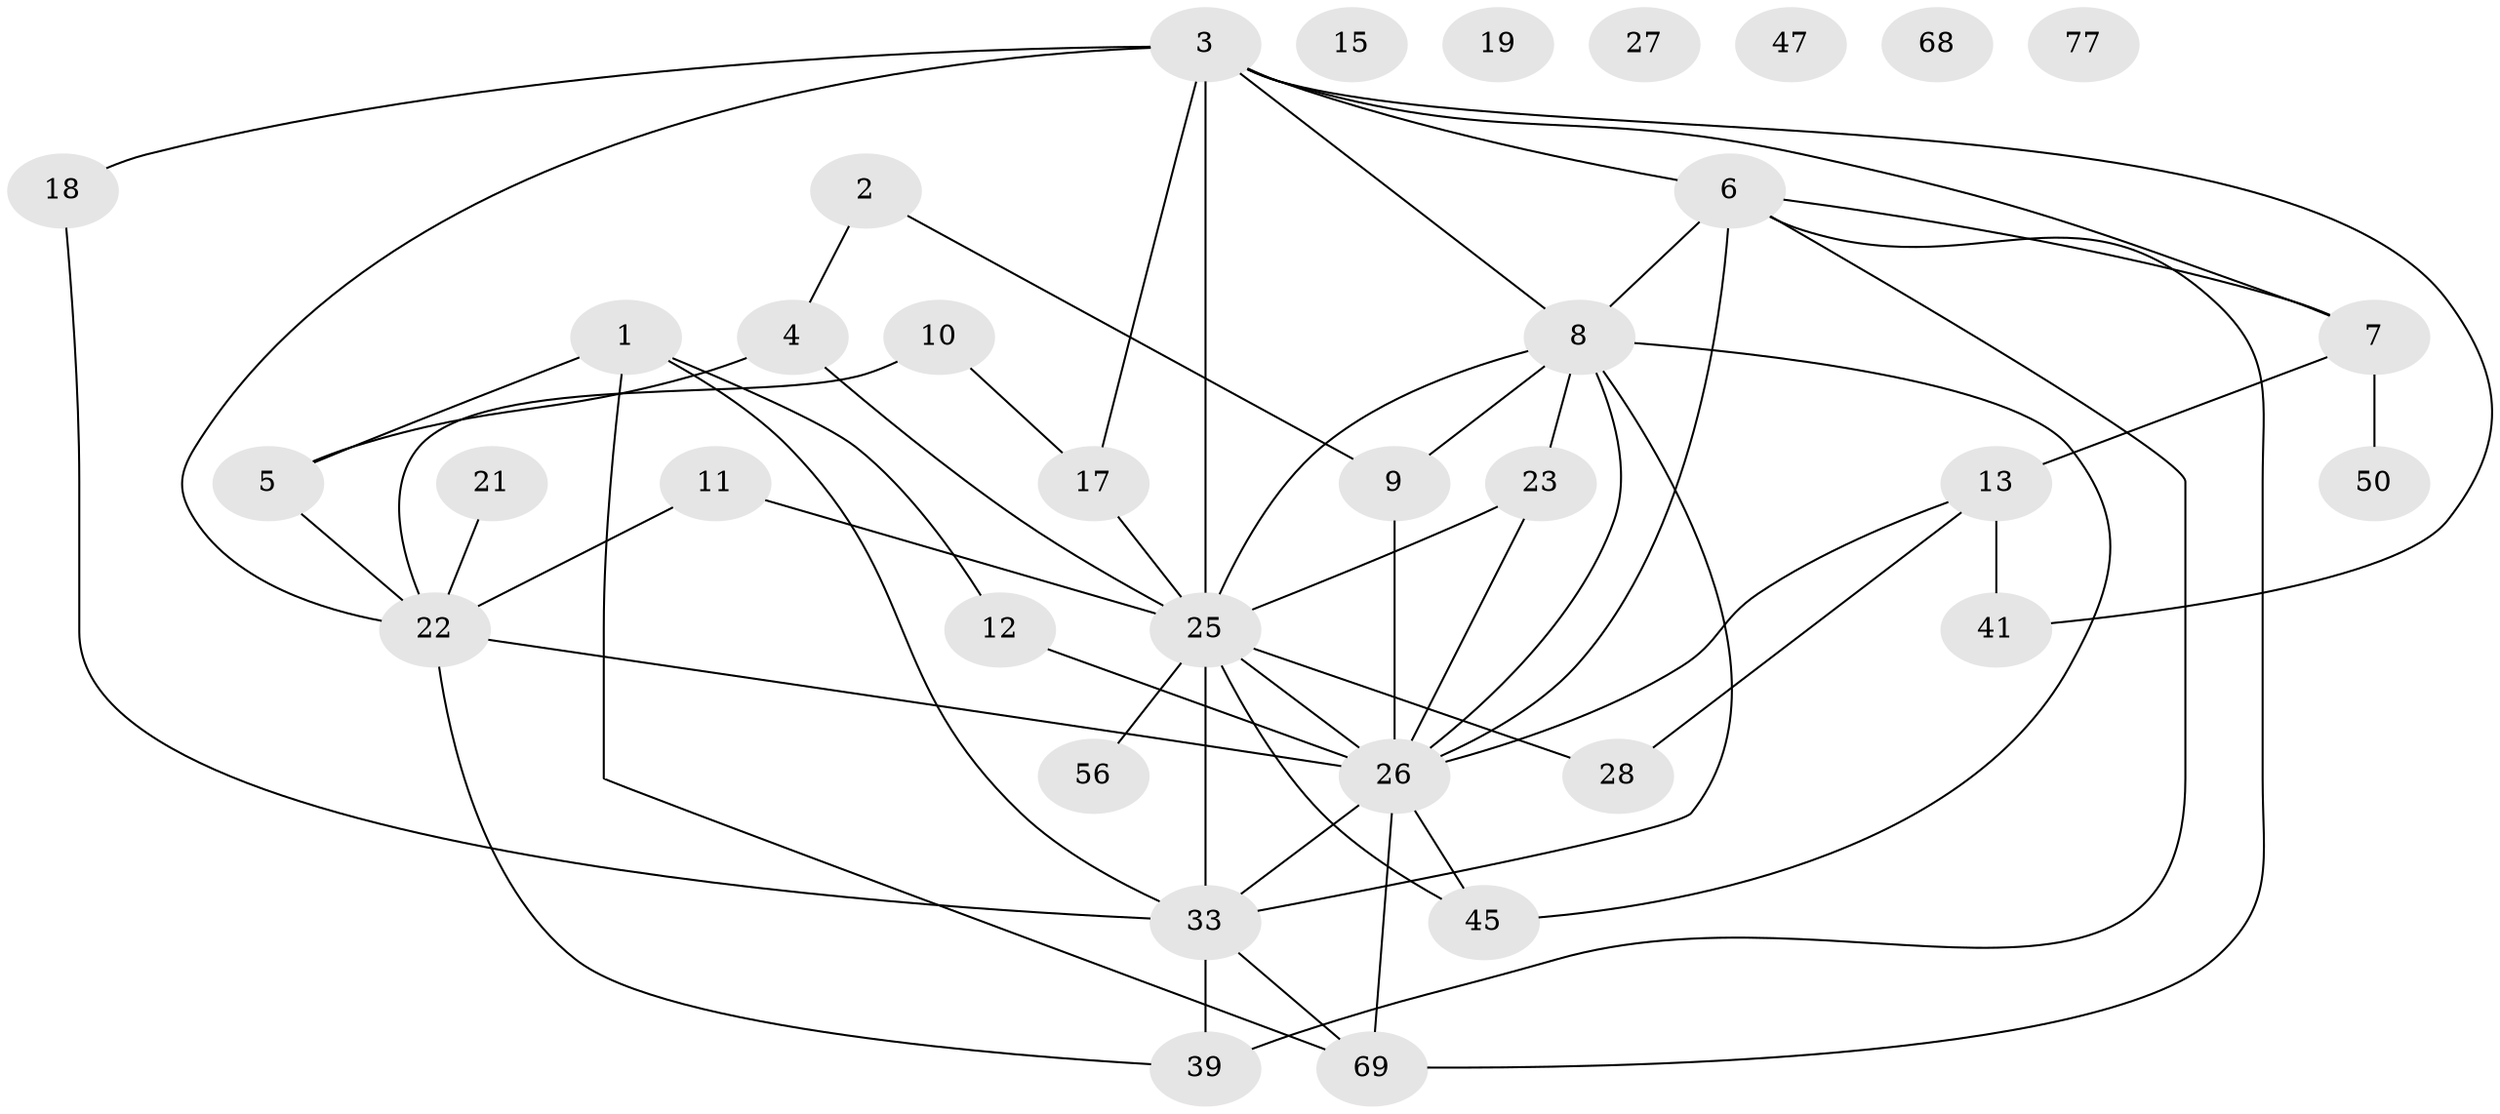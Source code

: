 // original degree distribution, {4: 0.22784810126582278, 2: 0.25316455696202533, 1: 0.11392405063291139, 3: 0.189873417721519, 0: 0.0759493670886076, 6: 0.0379746835443038, 5: 0.08860759493670886, 7: 0.012658227848101266}
// Generated by graph-tools (version 1.1) at 2025/16/03/04/25 18:16:47]
// undirected, 34 vertices, 56 edges
graph export_dot {
graph [start="1"]
  node [color=gray90,style=filled];
  1;
  2;
  3 [super="+37+36"];
  4 [super="+38"];
  5 [super="+24"];
  6 [super="+66+14"];
  7 [super="+31"];
  8 [super="+72+16"];
  9 [super="+67+53"];
  10;
  11 [super="+29"];
  12 [super="+73"];
  13 [super="+43+49+30+57"];
  15;
  17 [super="+59"];
  18;
  19;
  21 [super="+52"];
  22 [super="+48+40"];
  23;
  25 [super="+44+74+76+32"];
  26 [super="+35+42+51+46"];
  27;
  28;
  33 [super="+65+54"];
  39 [super="+71"];
  41;
  45;
  47;
  50;
  56;
  68;
  69 [super="+78"];
  77;
  1 -- 12;
  1 -- 69;
  1 -- 5;
  1 -- 33;
  2 -- 4;
  2 -- 9;
  3 -- 25 [weight=2];
  3 -- 8 [weight=2];
  3 -- 41;
  3 -- 17;
  3 -- 18 [weight=2];
  3 -- 22;
  3 -- 7;
  3 -- 6;
  4 -- 25 [weight=2];
  4 -- 5;
  5 -- 22;
  6 -- 39;
  6 -- 69;
  6 -- 26 [weight=2];
  6 -- 7;
  6 -- 8 [weight=2];
  7 -- 50;
  7 -- 13 [weight=2];
  8 -- 45;
  8 -- 9;
  8 -- 23;
  8 -- 25;
  8 -- 26;
  8 -- 33;
  9 -- 26;
  10 -- 22;
  10 -- 17;
  11 -- 22;
  11 -- 25;
  12 -- 26;
  13 -- 28;
  13 -- 26;
  13 -- 41;
  17 -- 25;
  18 -- 33;
  21 -- 22 [weight=2];
  22 -- 39;
  22 -- 26;
  23 -- 26;
  23 -- 25;
  25 -- 56;
  25 -- 28;
  25 -- 26;
  25 -- 33 [weight=2];
  25 -- 45;
  26 -- 69 [weight=2];
  26 -- 33;
  26 -- 45;
  33 -- 39 [weight=2];
  33 -- 69;
}
